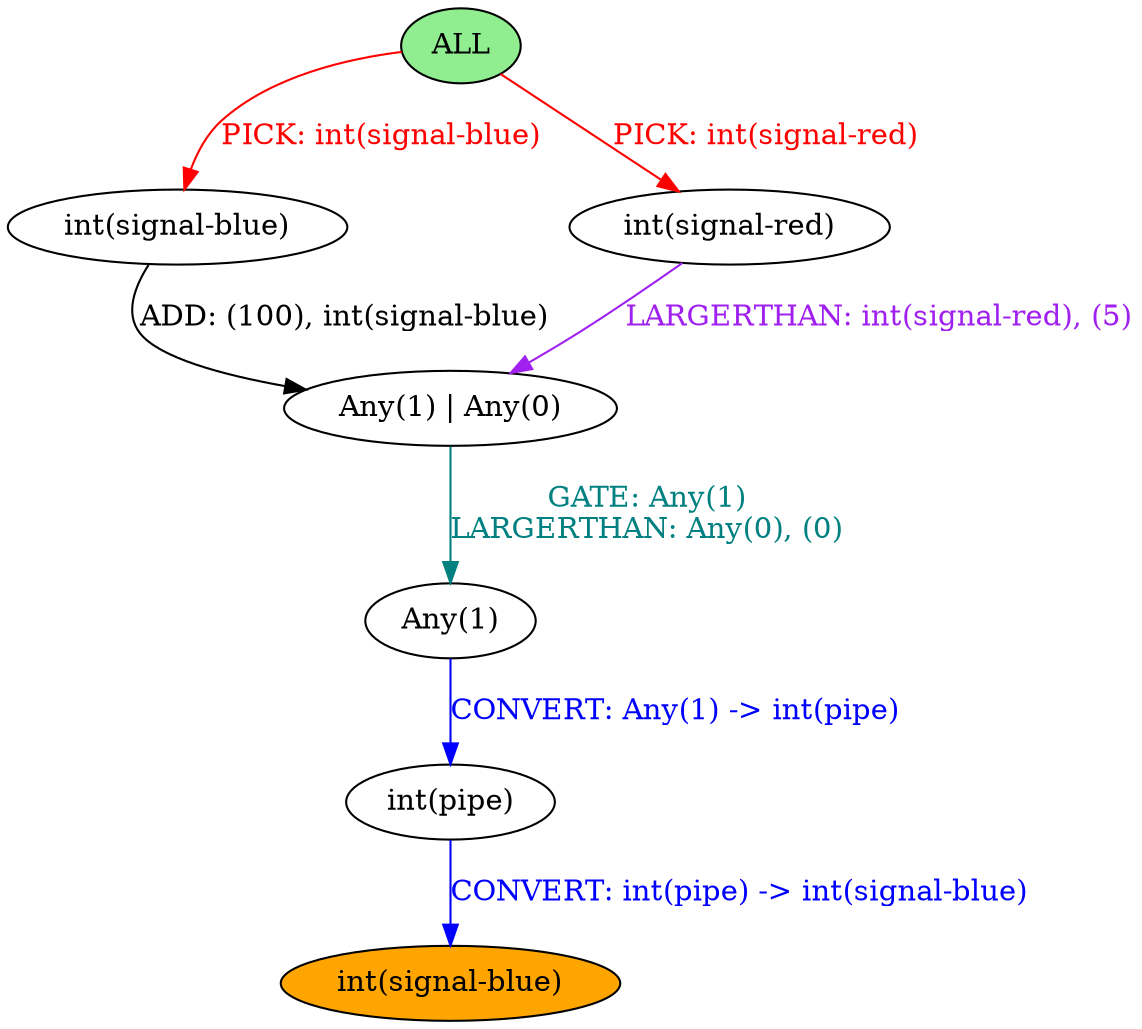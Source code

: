 strict digraph {
	nodesep=1
	7	[style=filled fillcolor=white label="int(signal-blue)"]
	0	[style=filled fillcolor=lightgreen label="ALL"]
	3	[style=filled fillcolor=white label="int(signal-red)"]
	12	[style=filled fillcolor=orange label="int(signal-blue)"]
	9	[style=filled fillcolor=white label="Any(1)"]
	8	[style=filled fillcolor=white label="Any(1) | Any(0)"]
	11	[style=filled fillcolor=white label="int(pipe)"]
	7 -> 8	[label="ADD: (100), int(signal-blue)" color=black fontcolor=black]
	0 -> 3	[label="PICK: int(signal-red)" color=red fontcolor=red]
	0 -> 7	[label="PICK: int(signal-blue)" color=red fontcolor=red]
	3 -> 8	[label="LARGERTHAN: int(signal-red), (5)" color=purple fontcolor=purple]
	9 -> 11	[label="CONVERT: Any(1) -> int(pipe)" color=blue fontcolor=blue]
	8 -> 9	[label="GATE: Any(1)
LARGERTHAN: Any(0), (0)" color=teal fontcolor=teal]
	11 -> 12	[label="CONVERT: int(pipe) -> int(signal-blue)" color=blue fontcolor=blue]
}
